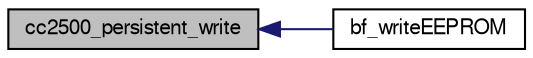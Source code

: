 digraph "cc2500_persistent_write"
{
  edge [fontname="FreeSans",fontsize="10",labelfontname="FreeSans",labelfontsize="10"];
  node [fontname="FreeSans",fontsize="10",shape=record];
  rankdir="LR";
  Node1 [label="cc2500_persistent_write",height=0.2,width=0.4,color="black", fillcolor="grey75", style="filled", fontcolor="black"];
  Node1 -> Node2 [dir="back",color="midnightblue",fontsize="10",style="solid",fontname="FreeSans"];
  Node2 [label="bf_writeEEPROM",height=0.2,width=0.4,color="black", fillcolor="white", style="filled",URL="$cc2500__settings_8h.html#aa6de72ae6e9b2ff994305c59286cd281"];
}
